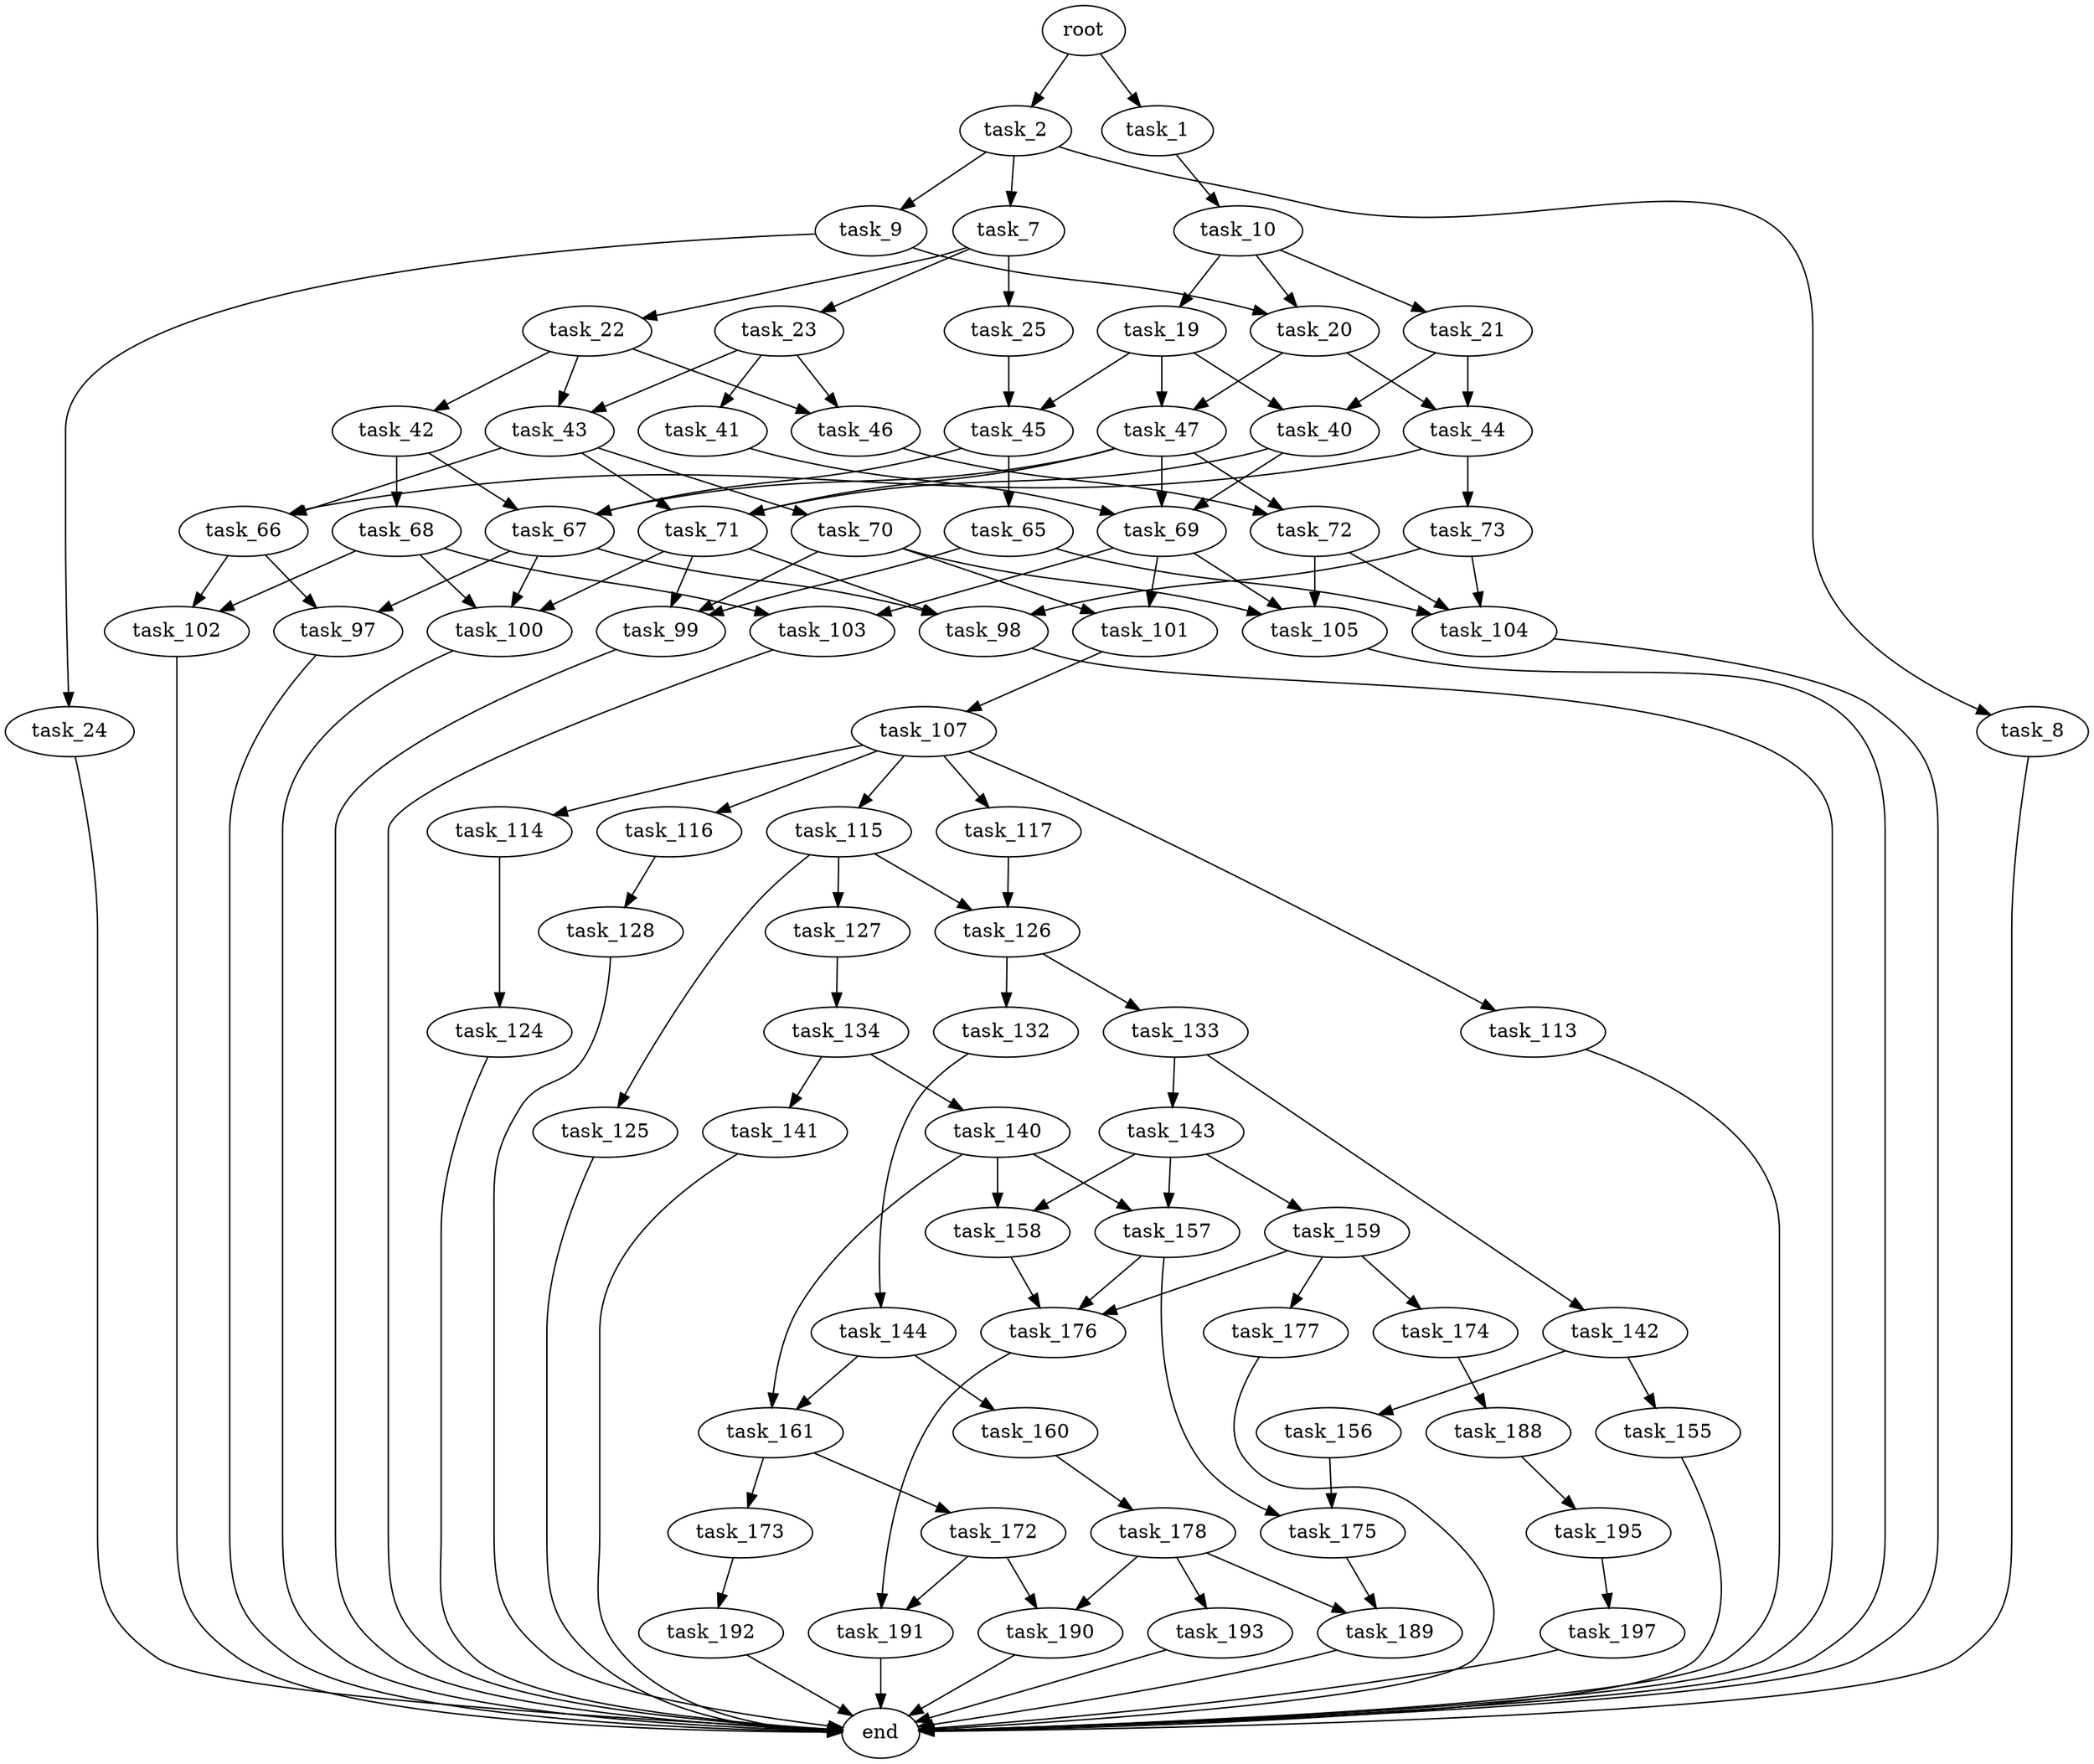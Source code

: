 digraph G {
  root [size="0.000000"];
  task_1 [size="1283083100.000000"];
  task_2 [size="87466285002.000000"];
  task_10 [size="231928233984.000000"];
  task_7 [size="40455099652.000000"];
  task_8 [size="782757789696.000000"];
  task_9 [size="82740630948.000000"];
  task_22 [size="131983750776.000000"];
  task_23 [size="1073741824000.000000"];
  task_25 [size="8589934592.000000"];
  end [size="0.000000"];
  task_20 [size="1418025680.000000"];
  task_24 [size="72201911484.000000"];
  task_19 [size="310349685.000000"];
  task_21 [size="8589934592.000000"];
  task_40 [size="27285742669.000000"];
  task_45 [size="8589934592.000000"];
  task_47 [size="134217728000.000000"];
  task_44 [size="1140324734.000000"];
  task_42 [size="4970240664.000000"];
  task_43 [size="15701732321.000000"];
  task_46 [size="231928233984.000000"];
  task_41 [size="368293445632.000000"];
  task_69 [size="1073741824000.000000"];
  task_71 [size="3439581640.000000"];
  task_67 [size="782757789696.000000"];
  task_68 [size="68719476736.000000"];
  task_66 [size="78219248208.000000"];
  task_70 [size="1072112096560.000000"];
  task_73 [size="61441330081.000000"];
  task_65 [size="652989749868.000000"];
  task_72 [size="530870800.000000"];
  task_99 [size="2269176138.000000"];
  task_104 [size="782757789696.000000"];
  task_97 [size="313491090599.000000"];
  task_102 [size="353752183980.000000"];
  task_98 [size="231928233984.000000"];
  task_100 [size="11103611858.000000"];
  task_103 [size="21374523930.000000"];
  task_101 [size="73247532755.000000"];
  task_105 [size="1073741824000.000000"];
  task_107 [size="7852949810.000000"];
  task_113 [size="549755813888.000000"];
  task_114 [size="463407775438.000000"];
  task_115 [size="1073741824000.000000"];
  task_116 [size="68719476736.000000"];
  task_117 [size="91891690320.000000"];
  task_124 [size="28991029248.000000"];
  task_125 [size="28991029248.000000"];
  task_126 [size="8589934592.000000"];
  task_127 [size="782757789696.000000"];
  task_128 [size="6137673884.000000"];
  task_132 [size="28991029248.000000"];
  task_133 [size="133348177560.000000"];
  task_134 [size="28991029248.000000"];
  task_144 [size="37453389075.000000"];
  task_142 [size="549755813888.000000"];
  task_143 [size="9730251817.000000"];
  task_140 [size="85962366024.000000"];
  task_141 [size="549755813888.000000"];
  task_157 [size="549755813888.000000"];
  task_158 [size="99208281366.000000"];
  task_161 [size="574667201995.000000"];
  task_155 [size="218015512341.000000"];
  task_156 [size="368293445632.000000"];
  task_159 [size="8104932276.000000"];
  task_160 [size="368293445632.000000"];
  task_175 [size="1073741824000.000000"];
  task_176 [size="549755813888.000000"];
  task_174 [size="109328412975.000000"];
  task_177 [size="28991029248.000000"];
  task_178 [size="368293445632.000000"];
  task_172 [size="35445371428.000000"];
  task_173 [size="231928233984.000000"];
  task_190 [size="561231192950.000000"];
  task_191 [size="782757789696.000000"];
  task_192 [size="1123630944.000000"];
  task_188 [size="66865383238.000000"];
  task_189 [size="782757789696.000000"];
  task_193 [size="782757789696.000000"];
  task_195 [size="64729607503.000000"];
  task_197 [size="12430366467.000000"];

  root -> task_1 [size="1.000000"];
  root -> task_2 [size="1.000000"];
  task_1 -> task_10 [size="134217728.000000"];
  task_2 -> task_7 [size="75497472.000000"];
  task_2 -> task_8 [size="75497472.000000"];
  task_2 -> task_9 [size="75497472.000000"];
  task_10 -> task_19 [size="301989888.000000"];
  task_10 -> task_20 [size="301989888.000000"];
  task_10 -> task_21 [size="301989888.000000"];
  task_7 -> task_22 [size="679477248.000000"];
  task_7 -> task_23 [size="679477248.000000"];
  task_7 -> task_25 [size="679477248.000000"];
  task_8 -> end [size="1.000000"];
  task_9 -> task_20 [size="134217728.000000"];
  task_9 -> task_24 [size="134217728.000000"];
  task_22 -> task_42 [size="134217728.000000"];
  task_22 -> task_43 [size="134217728.000000"];
  task_22 -> task_46 [size="134217728.000000"];
  task_23 -> task_41 [size="838860800.000000"];
  task_23 -> task_43 [size="838860800.000000"];
  task_23 -> task_46 [size="838860800.000000"];
  task_25 -> task_45 [size="33554432.000000"];
  task_20 -> task_44 [size="33554432.000000"];
  task_20 -> task_47 [size="33554432.000000"];
  task_24 -> end [size="1.000000"];
  task_19 -> task_40 [size="33554432.000000"];
  task_19 -> task_45 [size="33554432.000000"];
  task_19 -> task_47 [size="33554432.000000"];
  task_21 -> task_40 [size="33554432.000000"];
  task_21 -> task_44 [size="33554432.000000"];
  task_40 -> task_69 [size="838860800.000000"];
  task_40 -> task_71 [size="838860800.000000"];
  task_45 -> task_65 [size="33554432.000000"];
  task_45 -> task_67 [size="33554432.000000"];
  task_47 -> task_67 [size="209715200.000000"];
  task_47 -> task_69 [size="209715200.000000"];
  task_47 -> task_71 [size="209715200.000000"];
  task_47 -> task_72 [size="209715200.000000"];
  task_44 -> task_66 [size="75497472.000000"];
  task_44 -> task_73 [size="75497472.000000"];
  task_42 -> task_67 [size="536870912.000000"];
  task_42 -> task_68 [size="536870912.000000"];
  task_43 -> task_66 [size="33554432.000000"];
  task_43 -> task_70 [size="33554432.000000"];
  task_43 -> task_71 [size="33554432.000000"];
  task_46 -> task_72 [size="301989888.000000"];
  task_41 -> task_69 [size="411041792.000000"];
  task_69 -> task_101 [size="838860800.000000"];
  task_69 -> task_103 [size="838860800.000000"];
  task_69 -> task_105 [size="838860800.000000"];
  task_71 -> task_98 [size="134217728.000000"];
  task_71 -> task_99 [size="134217728.000000"];
  task_71 -> task_100 [size="134217728.000000"];
  task_67 -> task_97 [size="679477248.000000"];
  task_67 -> task_98 [size="679477248.000000"];
  task_67 -> task_100 [size="679477248.000000"];
  task_68 -> task_100 [size="134217728.000000"];
  task_68 -> task_102 [size="134217728.000000"];
  task_68 -> task_103 [size="134217728.000000"];
  task_66 -> task_97 [size="134217728.000000"];
  task_66 -> task_102 [size="134217728.000000"];
  task_70 -> task_99 [size="838860800.000000"];
  task_70 -> task_101 [size="838860800.000000"];
  task_70 -> task_105 [size="838860800.000000"];
  task_73 -> task_98 [size="301989888.000000"];
  task_73 -> task_104 [size="301989888.000000"];
  task_65 -> task_99 [size="411041792.000000"];
  task_65 -> task_104 [size="411041792.000000"];
  task_72 -> task_104 [size="33554432.000000"];
  task_72 -> task_105 [size="33554432.000000"];
  task_99 -> end [size="1.000000"];
  task_104 -> end [size="1.000000"];
  task_97 -> end [size="1.000000"];
  task_102 -> end [size="1.000000"];
  task_98 -> end [size="1.000000"];
  task_100 -> end [size="1.000000"];
  task_103 -> end [size="1.000000"];
  task_101 -> task_107 [size="75497472.000000"];
  task_105 -> end [size="1.000000"];
  task_107 -> task_113 [size="209715200.000000"];
  task_107 -> task_114 [size="209715200.000000"];
  task_107 -> task_115 [size="209715200.000000"];
  task_107 -> task_116 [size="209715200.000000"];
  task_107 -> task_117 [size="209715200.000000"];
  task_113 -> end [size="1.000000"];
  task_114 -> task_124 [size="301989888.000000"];
  task_115 -> task_125 [size="838860800.000000"];
  task_115 -> task_126 [size="838860800.000000"];
  task_115 -> task_127 [size="838860800.000000"];
  task_116 -> task_128 [size="134217728.000000"];
  task_117 -> task_126 [size="134217728.000000"];
  task_124 -> end [size="1.000000"];
  task_125 -> end [size="1.000000"];
  task_126 -> task_132 [size="33554432.000000"];
  task_126 -> task_133 [size="33554432.000000"];
  task_127 -> task_134 [size="679477248.000000"];
  task_128 -> end [size="1.000000"];
  task_132 -> task_144 [size="75497472.000000"];
  task_133 -> task_142 [size="134217728.000000"];
  task_133 -> task_143 [size="134217728.000000"];
  task_134 -> task_140 [size="75497472.000000"];
  task_134 -> task_141 [size="75497472.000000"];
  task_144 -> task_160 [size="33554432.000000"];
  task_144 -> task_161 [size="33554432.000000"];
  task_142 -> task_155 [size="536870912.000000"];
  task_142 -> task_156 [size="536870912.000000"];
  task_143 -> task_157 [size="301989888.000000"];
  task_143 -> task_158 [size="301989888.000000"];
  task_143 -> task_159 [size="301989888.000000"];
  task_140 -> task_157 [size="134217728.000000"];
  task_140 -> task_158 [size="134217728.000000"];
  task_140 -> task_161 [size="134217728.000000"];
  task_141 -> end [size="1.000000"];
  task_157 -> task_175 [size="536870912.000000"];
  task_157 -> task_176 [size="536870912.000000"];
  task_158 -> task_176 [size="75497472.000000"];
  task_161 -> task_172 [size="679477248.000000"];
  task_161 -> task_173 [size="679477248.000000"];
  task_155 -> end [size="1.000000"];
  task_156 -> task_175 [size="411041792.000000"];
  task_159 -> task_174 [size="301989888.000000"];
  task_159 -> task_176 [size="301989888.000000"];
  task_159 -> task_177 [size="301989888.000000"];
  task_160 -> task_178 [size="411041792.000000"];
  task_175 -> task_189 [size="838860800.000000"];
  task_176 -> task_191 [size="536870912.000000"];
  task_174 -> task_188 [size="75497472.000000"];
  task_177 -> end [size="1.000000"];
  task_178 -> task_189 [size="411041792.000000"];
  task_178 -> task_190 [size="411041792.000000"];
  task_178 -> task_193 [size="411041792.000000"];
  task_172 -> task_190 [size="33554432.000000"];
  task_172 -> task_191 [size="33554432.000000"];
  task_173 -> task_192 [size="301989888.000000"];
  task_190 -> end [size="1.000000"];
  task_191 -> end [size="1.000000"];
  task_192 -> end [size="1.000000"];
  task_188 -> task_195 [size="301989888.000000"];
  task_189 -> end [size="1.000000"];
  task_193 -> end [size="1.000000"];
  task_195 -> task_197 [size="75497472.000000"];
  task_197 -> end [size="1.000000"];
}
